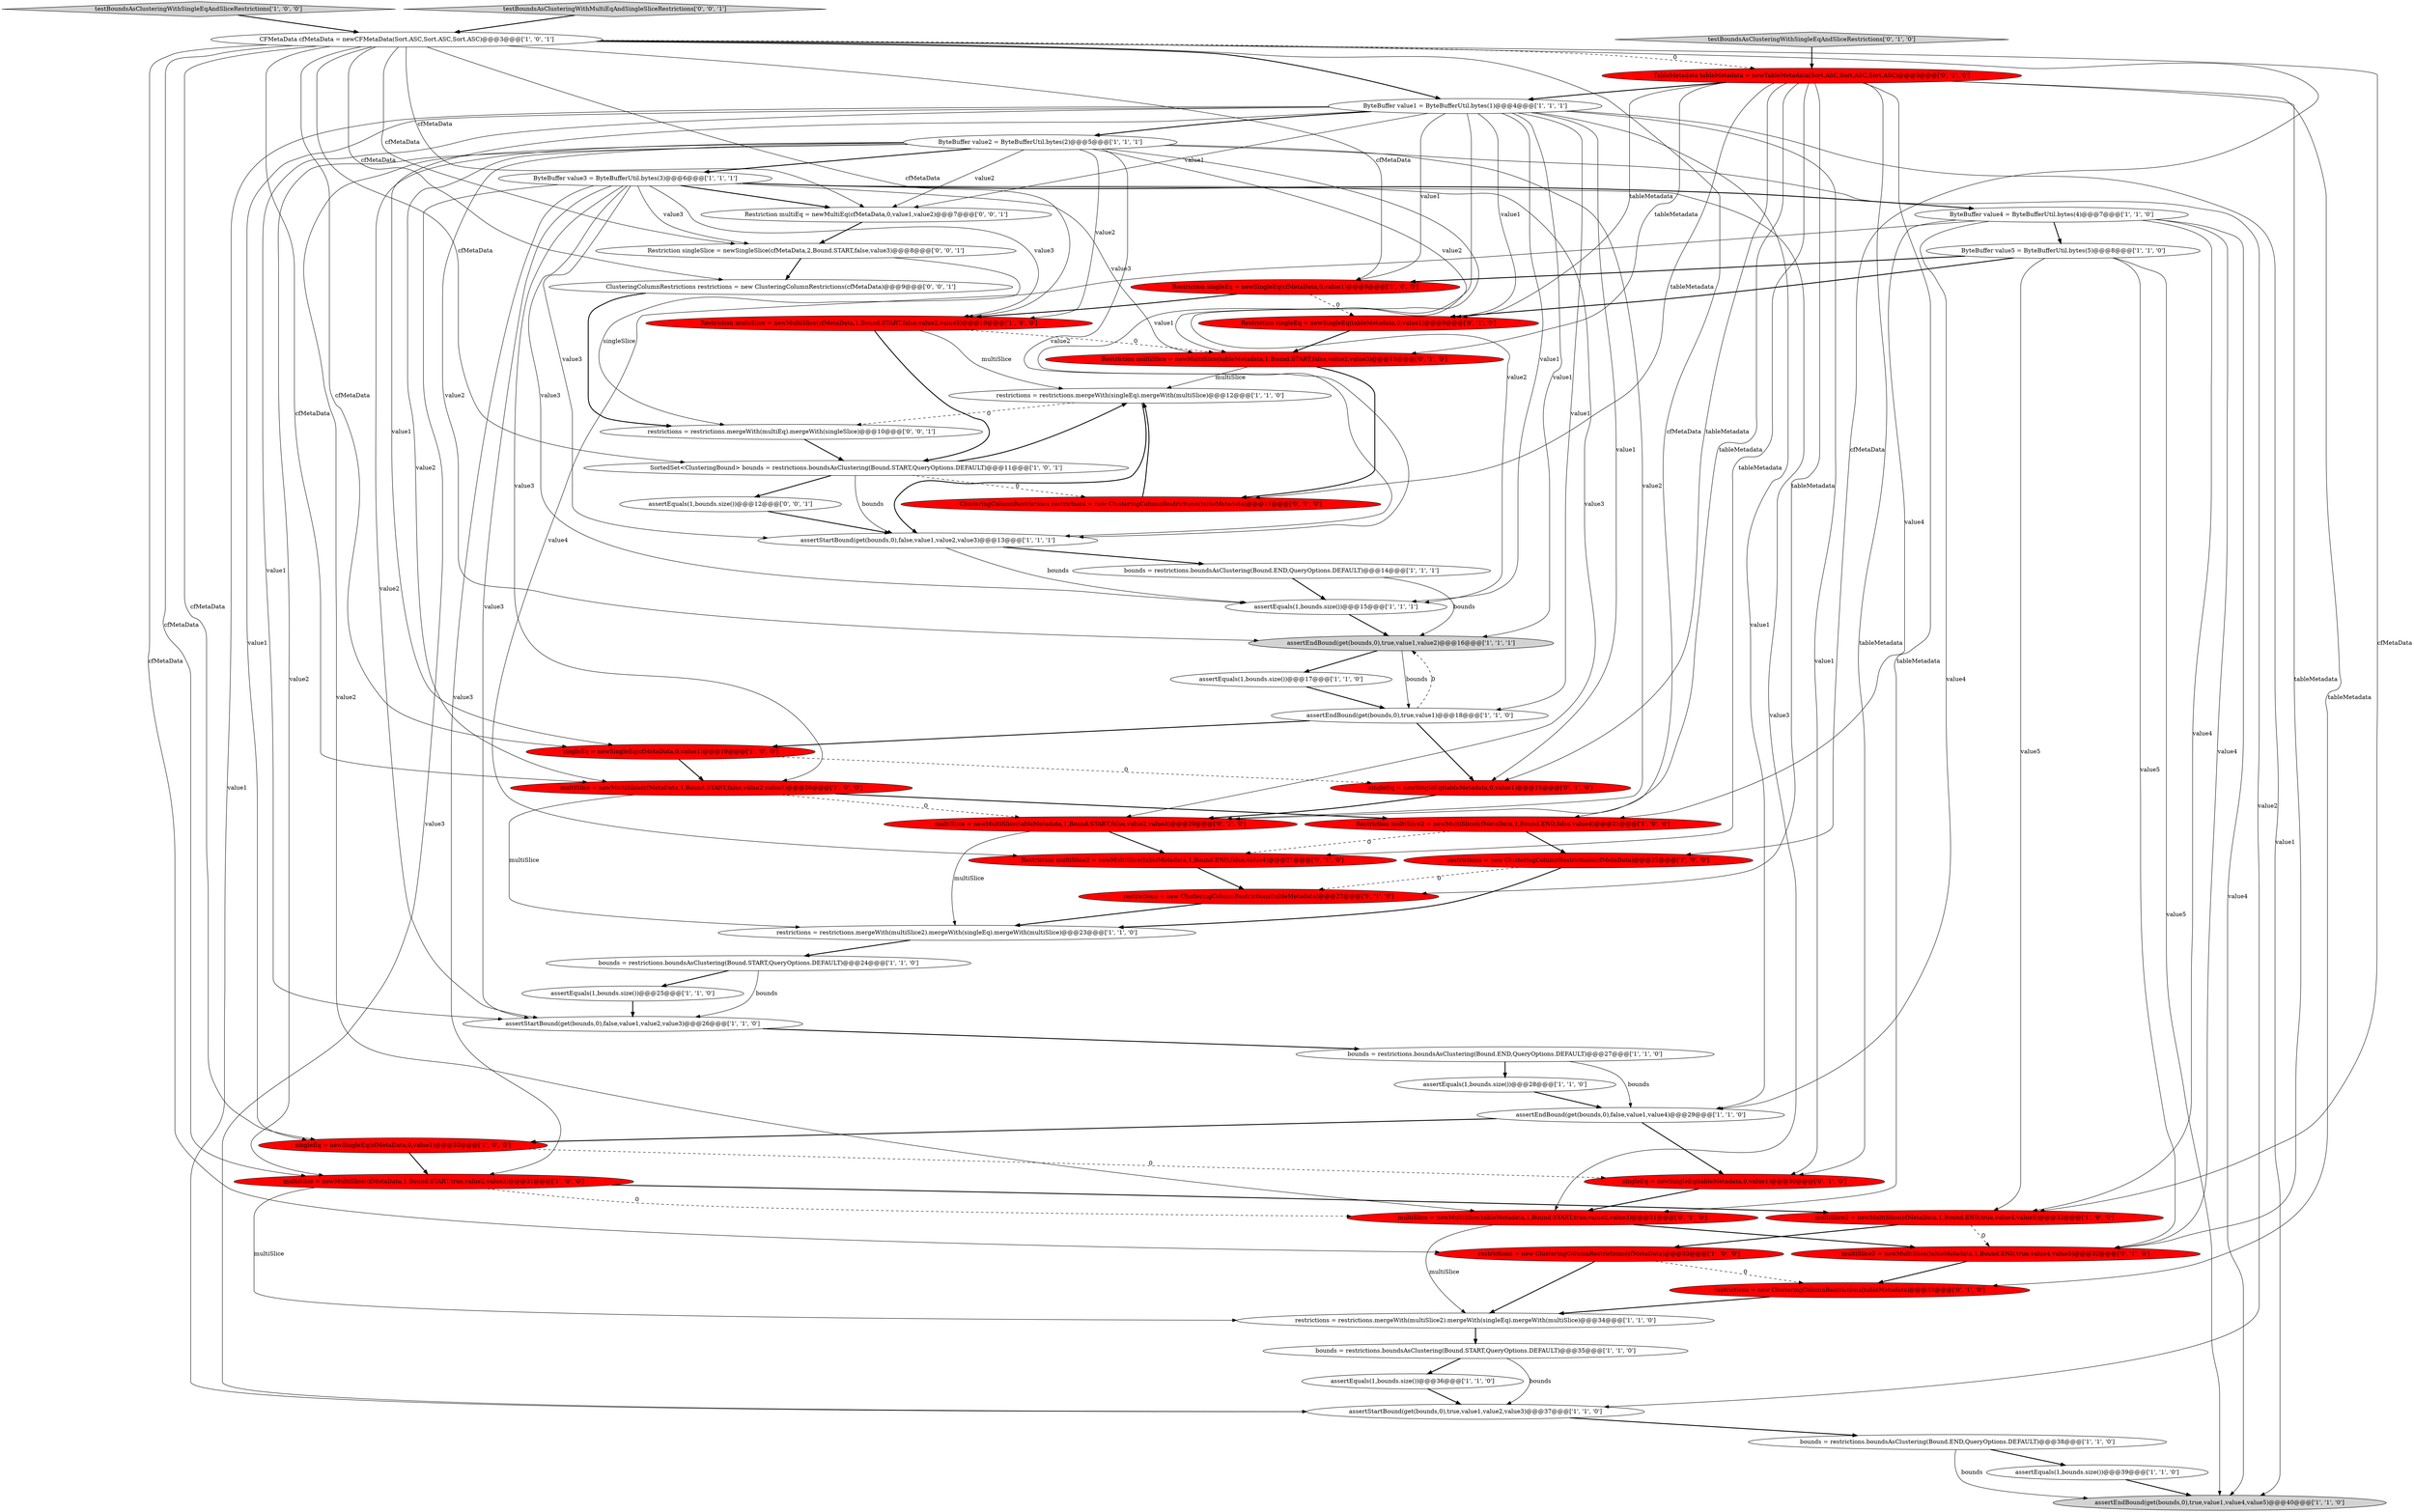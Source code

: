 digraph {
18 [style = filled, label = "assertEquals(1,bounds.size())@@@15@@@['1', '1', '1']", fillcolor = white, shape = ellipse image = "AAA0AAABBB1BBB"];
23 [style = filled, label = "assertEndBound(get(bounds,0),true,value1)@@@18@@@['1', '1', '0']", fillcolor = white, shape = ellipse image = "AAA0AAABBB1BBB"];
53 [style = filled, label = "Restriction singleSlice = newSingleSlice(cfMetaData,2,Bound.START,false,value3)@@@8@@@['0', '0', '1']", fillcolor = white, shape = ellipse image = "AAA0AAABBB3BBB"];
38 [style = filled, label = "assertEquals(1,bounds.size())@@@39@@@['1', '1', '0']", fillcolor = white, shape = ellipse image = "AAA0AAABBB1BBB"];
49 [style = filled, label = "singleEq = newSingleEq(tableMetadata,0,value1)@@@19@@@['0', '1', '0']", fillcolor = red, shape = ellipse image = "AAA1AAABBB2BBB"];
16 [style = filled, label = "restrictions = restrictions.mergeWith(multiSlice2).mergeWith(singleEq).mergeWith(multiSlice)@@@34@@@['1', '1', '0']", fillcolor = white, shape = ellipse image = "AAA0AAABBB1BBB"];
54 [style = filled, label = "assertEquals(1,bounds.size())@@@12@@@['0', '0', '1']", fillcolor = white, shape = ellipse image = "AAA0AAABBB3BBB"];
41 [style = filled, label = "restrictions = new ClusteringColumnRestrictions(tableMetadata)@@@22@@@['0', '1', '0']", fillcolor = red, shape = ellipse image = "AAA1AAABBB2BBB"];
37 [style = filled, label = "restrictions = restrictions.mergeWith(singleEq).mergeWith(multiSlice)@@@12@@@['1', '1', '0']", fillcolor = white, shape = ellipse image = "AAA0AAABBB1BBB"];
2 [style = filled, label = "SortedSet<ClusteringBound> bounds = restrictions.boundsAsClustering(Bound.START,QueryOptions.DEFAULT)@@@11@@@['1', '0', '1']", fillcolor = white, shape = ellipse image = "AAA0AAABBB1BBB"];
52 [style = filled, label = "ClusteringColumnRestrictions restrictions = new ClusteringColumnRestrictions(cfMetaData)@@@9@@@['0', '0', '1']", fillcolor = white, shape = ellipse image = "AAA0AAABBB3BBB"];
26 [style = filled, label = "multiSlice = newMultiSlice(cfMetaData,1,Bound.START,true,value2,value3)@@@31@@@['1', '0', '0']", fillcolor = red, shape = ellipse image = "AAA1AAABBB1BBB"];
0 [style = filled, label = "assertEquals(1,bounds.size())@@@36@@@['1', '1', '0']", fillcolor = white, shape = ellipse image = "AAA0AAABBB1BBB"];
5 [style = filled, label = "ByteBuffer value4 = ByteBufferUtil.bytes(4)@@@7@@@['1', '1', '0']", fillcolor = white, shape = ellipse image = "AAA0AAABBB1BBB"];
22 [style = filled, label = "assertStartBound(get(bounds,0),false,value1,value2,value3)@@@13@@@['1', '1', '1']", fillcolor = white, shape = ellipse image = "AAA0AAABBB1BBB"];
19 [style = filled, label = "Restriction multiSlice = newMultiSlice(cfMetaData,1,Bound.START,false,value2,value3)@@@10@@@['1', '0', '0']", fillcolor = red, shape = ellipse image = "AAA1AAABBB1BBB"];
24 [style = filled, label = "multiSlice2 = newMultiSlice(cfMetaData,1,Bound.END,true,value4,value5)@@@32@@@['1', '0', '0']", fillcolor = red, shape = ellipse image = "AAA1AAABBB1BBB"];
50 [style = filled, label = "multiSlice = newMultiSlice(tableMetadata,1,Bound.START,false,value2,value3)@@@20@@@['0', '1', '0']", fillcolor = red, shape = ellipse image = "AAA1AAABBB2BBB"];
30 [style = filled, label = "assertEquals(1,bounds.size())@@@25@@@['1', '1', '0']", fillcolor = white, shape = ellipse image = "AAA0AAABBB1BBB"];
32 [style = filled, label = "Restriction multiSlice2 = newMultiSlice(cfMetaData,1,Bound.END,false,value4)@@@21@@@['1', '0', '0']", fillcolor = red, shape = ellipse image = "AAA1AAABBB1BBB"];
14 [style = filled, label = "bounds = restrictions.boundsAsClustering(Bound.END,QueryOptions.DEFAULT)@@@14@@@['1', '1', '1']", fillcolor = white, shape = ellipse image = "AAA0AAABBB1BBB"];
31 [style = filled, label = "assertEndBound(get(bounds,0),false,value1,value4)@@@29@@@['1', '1', '0']", fillcolor = white, shape = ellipse image = "AAA0AAABBB1BBB"];
43 [style = filled, label = "restrictions = new ClusteringColumnRestrictions(tableMetadata)@@@33@@@['0', '1', '0']", fillcolor = red, shape = ellipse image = "AAA1AAABBB2BBB"];
1 [style = filled, label = "assertStartBound(get(bounds,0),false,value1,value2,value3)@@@26@@@['1', '1', '0']", fillcolor = white, shape = ellipse image = "AAA0AAABBB1BBB"];
20 [style = filled, label = "testBoundsAsClusteringWithSingleEqAndSliceRestrictions['1', '0', '0']", fillcolor = lightgray, shape = diamond image = "AAA0AAABBB1BBB"];
51 [style = filled, label = "testBoundsAsClusteringWithSingleEqAndSliceRestrictions['0', '1', '0']", fillcolor = lightgray, shape = diamond image = "AAA0AAABBB2BBB"];
12 [style = filled, label = "restrictions = new ClusteringColumnRestrictions(cfMetaData)@@@33@@@['1', '0', '0']", fillcolor = red, shape = ellipse image = "AAA1AAABBB1BBB"];
46 [style = filled, label = "Restriction singleEq = newSingleEq(tableMetadata,0,value1)@@@9@@@['0', '1', '0']", fillcolor = red, shape = ellipse image = "AAA1AAABBB2BBB"];
13 [style = filled, label = "ByteBuffer value5 = ByteBufferUtil.bytes(5)@@@8@@@['1', '1', '0']", fillcolor = white, shape = ellipse image = "AAA0AAABBB1BBB"];
47 [style = filled, label = "multiSlice = newMultiSlice(tableMetadata,1,Bound.START,true,value2,value3)@@@31@@@['0', '1', '0']", fillcolor = red, shape = ellipse image = "AAA1AAABBB2BBB"];
11 [style = filled, label = "assertEndBound(get(bounds,0),true,value1,value2)@@@16@@@['1', '1', '1']", fillcolor = lightgray, shape = ellipse image = "AAA0AAABBB1BBB"];
35 [style = filled, label = "multiSlice = newMultiSlice(cfMetaData,1,Bound.START,false,value2,value3)@@@20@@@['1', '0', '0']", fillcolor = red, shape = ellipse image = "AAA1AAABBB1BBB"];
40 [style = filled, label = "multiSlice2 = newMultiSlice(tableMetadata,1,Bound.END,true,value4,value5)@@@32@@@['0', '1', '0']", fillcolor = red, shape = ellipse image = "AAA1AAABBB2BBB"];
3 [style = filled, label = "bounds = restrictions.boundsAsClustering(Bound.START,QueryOptions.DEFAULT)@@@24@@@['1', '1', '0']", fillcolor = white, shape = ellipse image = "AAA0AAABBB1BBB"];
6 [style = filled, label = "bounds = restrictions.boundsAsClustering(Bound.START,QueryOptions.DEFAULT)@@@35@@@['1', '1', '0']", fillcolor = white, shape = ellipse image = "AAA0AAABBB1BBB"];
34 [style = filled, label = "bounds = restrictions.boundsAsClustering(Bound.END,QueryOptions.DEFAULT)@@@38@@@['1', '1', '0']", fillcolor = white, shape = ellipse image = "AAA0AAABBB1BBB"];
48 [style = filled, label = "TableMetadata tableMetadata = newTableMetadata(Sort.ASC,Sort.ASC,Sort.ASC)@@@3@@@['0', '1', '0']", fillcolor = red, shape = ellipse image = "AAA1AAABBB2BBB"];
42 [style = filled, label = "singleEq = newSingleEq(tableMetadata,0,value1)@@@30@@@['0', '1', '0']", fillcolor = red, shape = ellipse image = "AAA1AAABBB2BBB"];
33 [style = filled, label = "bounds = restrictions.boundsAsClustering(Bound.END,QueryOptions.DEFAULT)@@@27@@@['1', '1', '0']", fillcolor = white, shape = ellipse image = "AAA0AAABBB1BBB"];
9 [style = filled, label = "CFMetaData cfMetaData = newCFMetaData(Sort.ASC,Sort.ASC,Sort.ASC)@@@3@@@['1', '0', '1']", fillcolor = white, shape = ellipse image = "AAA0AAABBB1BBB"];
55 [style = filled, label = "restrictions = restrictions.mergeWith(multiEq).mergeWith(singleSlice)@@@10@@@['0', '0', '1']", fillcolor = white, shape = ellipse image = "AAA0AAABBB3BBB"];
17 [style = filled, label = "restrictions = new ClusteringColumnRestrictions(cfMetaData)@@@22@@@['1', '0', '0']", fillcolor = red, shape = ellipse image = "AAA1AAABBB1BBB"];
44 [style = filled, label = "Restriction multiSlice = newMultiSlice(tableMetadata,1,Bound.START,false,value2,value3)@@@10@@@['0', '1', '0']", fillcolor = red, shape = ellipse image = "AAA1AAABBB2BBB"];
15 [style = filled, label = "singleEq = newSingleEq(cfMetaData,0,value1)@@@30@@@['1', '0', '0']", fillcolor = red, shape = ellipse image = "AAA1AAABBB1BBB"];
56 [style = filled, label = "testBoundsAsClusteringWithMultiEqAndSingleSliceRestrictions['0', '0', '1']", fillcolor = lightgray, shape = diamond image = "AAA0AAABBB3BBB"];
45 [style = filled, label = "Restriction multiSlice2 = newMultiSlice(tableMetadata,1,Bound.END,false,value4)@@@21@@@['0', '1', '0']", fillcolor = red, shape = ellipse image = "AAA1AAABBB2BBB"];
27 [style = filled, label = "ByteBuffer value3 = ByteBufferUtil.bytes(3)@@@6@@@['1', '1', '1']", fillcolor = white, shape = ellipse image = "AAA0AAABBB1BBB"];
8 [style = filled, label = "assertStartBound(get(bounds,0),true,value1,value2,value3)@@@37@@@['1', '1', '0']", fillcolor = white, shape = ellipse image = "AAA0AAABBB1BBB"];
57 [style = filled, label = "Restriction multiEq = newMultiEq(cfMetaData,0,value1,value2)@@@7@@@['0', '0', '1']", fillcolor = white, shape = ellipse image = "AAA0AAABBB3BBB"];
7 [style = filled, label = "ByteBuffer value1 = ByteBufferUtil.bytes(1)@@@4@@@['1', '1', '1']", fillcolor = white, shape = ellipse image = "AAA0AAABBB1BBB"];
28 [style = filled, label = "assertEquals(1,bounds.size())@@@17@@@['1', '1', '0']", fillcolor = white, shape = ellipse image = "AAA0AAABBB1BBB"];
4 [style = filled, label = "singleEq = newSingleEq(cfMetaData,0,value1)@@@19@@@['1', '0', '0']", fillcolor = red, shape = ellipse image = "AAA1AAABBB1BBB"];
36 [style = filled, label = "assertEquals(1,bounds.size())@@@28@@@['1', '1', '0']", fillcolor = white, shape = ellipse image = "AAA0AAABBB1BBB"];
10 [style = filled, label = "assertEndBound(get(bounds,0),true,value1,value4,value5)@@@40@@@['1', '1', '0']", fillcolor = lightgray, shape = ellipse image = "AAA0AAABBB1BBB"];
25 [style = filled, label = "restrictions = restrictions.mergeWith(multiSlice2).mergeWith(singleEq).mergeWith(multiSlice)@@@23@@@['1', '1', '0']", fillcolor = white, shape = ellipse image = "AAA0AAABBB1BBB"];
29 [style = filled, label = "Restriction singleEq = newSingleEq(cfMetaData,0,value1)@@@9@@@['1', '0', '0']", fillcolor = red, shape = ellipse image = "AAA1AAABBB1BBB"];
21 [style = filled, label = "ByteBuffer value2 = ByteBufferUtil.bytes(2)@@@5@@@['1', '1', '1']", fillcolor = white, shape = ellipse image = "AAA0AAABBB1BBB"];
39 [style = filled, label = "ClusteringColumnRestrictions restrictions = new ClusteringColumnRestrictions(tableMetadata)@@@11@@@['0', '1', '0']", fillcolor = red, shape = ellipse image = "AAA1AAABBB2BBB"];
17->25 [style = bold, label=""];
5->40 [style = solid, label="value4"];
21->57 [style = solid, label="value2"];
7->23 [style = solid, label="value1"];
9->35 [style = solid, label="cfMetaData"];
20->9 [style = bold, label=""];
48->41 [style = solid, label="tableMetadata"];
9->12 [style = solid, label="cfMetaData"];
5->24 [style = solid, label="value4"];
55->2 [style = bold, label=""];
29->46 [style = dashed, label="0"];
9->57 [style = solid, label="cfMetaData"];
52->55 [style = bold, label=""];
21->8 [style = solid, label="value2"];
48->39 [style = solid, label="tableMetadata"];
9->7 [style = bold, label=""];
5->45 [style = solid, label="value4"];
3->1 [style = solid, label="bounds"];
48->42 [style = solid, label="tableMetadata"];
9->32 [style = solid, label="cfMetaData"];
17->41 [style = dashed, label="0"];
12->43 [style = dashed, label="0"];
13->40 [style = solid, label="value5"];
1->33 [style = bold, label=""];
27->44 [style = solid, label="value3"];
51->48 [style = bold, label=""];
7->1 [style = solid, label="value1"];
27->8 [style = solid, label="value3"];
0->8 [style = bold, label=""];
50->45 [style = bold, label=""];
48->40 [style = solid, label="tableMetadata"];
13->46 [style = bold, label=""];
21->50 [style = solid, label="value2"];
21->18 [style = solid, label="value2"];
27->5 [style = bold, label=""];
9->2 [style = solid, label="cfMetaData"];
7->22 [style = solid, label="value1"];
7->57 [style = solid, label="value1"];
3->30 [style = bold, label=""];
21->26 [style = solid, label="value2"];
48->45 [style = solid, label="tableMetadata"];
21->47 [style = solid, label="value2"];
21->1 [style = solid, label="value2"];
45->41 [style = bold, label=""];
11->28 [style = bold, label=""];
8->34 [style = bold, label=""];
23->49 [style = bold, label=""];
43->16 [style = bold, label=""];
7->29 [style = solid, label="value1"];
7->18 [style = solid, label="value1"];
14->11 [style = solid, label="bounds"];
35->50 [style = dashed, label="0"];
33->31 [style = solid, label="bounds"];
26->16 [style = solid, label="multiSlice"];
16->6 [style = bold, label=""];
53->52 [style = bold, label=""];
21->44 [style = solid, label="value2"];
18->11 [style = bold, label=""];
25->3 [style = bold, label=""];
36->31 [style = bold, label=""];
26->47 [style = dashed, label="0"];
27->35 [style = solid, label="value3"];
24->40 [style = dashed, label="0"];
4->49 [style = dashed, label="0"];
19->2 [style = bold, label=""];
9->4 [style = solid, label="cfMetaData"];
9->24 [style = solid, label="cfMetaData"];
48->47 [style = solid, label="tableMetadata"];
7->46 [style = solid, label="value1"];
7->42 [style = solid, label="value1"];
26->24 [style = bold, label=""];
35->25 [style = solid, label="multiSlice"];
27->53 [style = solid, label="value3"];
56->9 [style = bold, label=""];
13->10 [style = solid, label="value5"];
48->46 [style = solid, label="tableMetadata"];
27->47 [style = solid, label="value3"];
9->48 [style = dashed, label="0"];
33->36 [style = bold, label=""];
27->18 [style = solid, label="value3"];
2->39 [style = dashed, label="0"];
53->55 [style = solid, label="singleSlice"];
14->18 [style = bold, label=""];
37->55 [style = dashed, label="0"];
34->38 [style = bold, label=""];
21->22 [style = solid, label="value2"];
22->14 [style = bold, label=""];
6->8 [style = solid, label="bounds"];
9->19 [style = solid, label="cfMetaData"];
32->17 [style = bold, label=""];
57->53 [style = bold, label=""];
46->44 [style = bold, label=""];
39->37 [style = bold, label=""];
48->43 [style = solid, label="tableMetadata"];
24->12 [style = bold, label=""];
21->27 [style = bold, label=""];
47->40 [style = bold, label=""];
22->18 [style = solid, label="bounds"];
9->17 [style = solid, label="cfMetaData"];
7->8 [style = solid, label="value1"];
21->35 [style = solid, label="value2"];
42->47 [style = bold, label=""];
35->32 [style = bold, label=""];
48->50 [style = solid, label="tableMetadata"];
5->10 [style = solid, label="value4"];
9->29 [style = solid, label="cfMetaData"];
54->22 [style = bold, label=""];
49->50 [style = bold, label=""];
34->10 [style = solid, label="bounds"];
31->42 [style = bold, label=""];
37->22 [style = bold, label=""];
9->52 [style = solid, label="cfMetaData"];
32->45 [style = dashed, label="0"];
13->24 [style = solid, label="value5"];
9->26 [style = solid, label="cfMetaData"];
29->19 [style = bold, label=""];
5->31 [style = solid, label="value4"];
28->23 [style = bold, label=""];
9->53 [style = solid, label="cfMetaData"];
44->37 [style = solid, label="multiSlice"];
5->13 [style = bold, label=""];
23->11 [style = dashed, label="0"];
7->49 [style = solid, label="value1"];
27->1 [style = solid, label="value3"];
48->7 [style = bold, label=""];
2->54 [style = bold, label=""];
40->43 [style = bold, label=""];
27->50 [style = solid, label="value3"];
11->23 [style = solid, label="bounds"];
4->35 [style = bold, label=""];
7->4 [style = solid, label="value1"];
30->1 [style = bold, label=""];
27->22 [style = solid, label="value3"];
38->10 [style = bold, label=""];
48->49 [style = solid, label="tableMetadata"];
2->22 [style = solid, label="bounds"];
7->15 [style = solid, label="value1"];
23->4 [style = bold, label=""];
21->19 [style = solid, label="value2"];
6->0 [style = bold, label=""];
12->16 [style = bold, label=""];
44->39 [style = bold, label=""];
31->15 [style = bold, label=""];
27->26 [style = solid, label="value3"];
21->11 [style = solid, label="value2"];
15->26 [style = bold, label=""];
47->16 [style = solid, label="multiSlice"];
5->32 [style = solid, label="value4"];
15->42 [style = dashed, label="0"];
19->44 [style = dashed, label="0"];
13->29 [style = bold, label=""];
7->11 [style = solid, label="value1"];
27->57 [style = bold, label=""];
19->37 [style = solid, label="multiSlice"];
50->25 [style = solid, label="multiSlice"];
27->19 [style = solid, label="value3"];
7->21 [style = bold, label=""];
48->44 [style = solid, label="tableMetadata"];
9->15 [style = solid, label="cfMetaData"];
41->25 [style = bold, label=""];
7->10 [style = solid, label="value1"];
2->37 [style = bold, label=""];
7->31 [style = solid, label="value1"];
}
